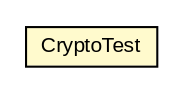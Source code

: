 #!/usr/local/bin/dot
#
# Class diagram 
# Generated by UMLGraph version R5_6-24-gf6e263 (http://www.umlgraph.org/)
#

digraph G {
	edge [fontname="arial",fontsize=10,labelfontname="arial",labelfontsize=10];
	node [fontname="arial",fontsize=10,shape=plaintext];
	nodesep=0.25;
	ranksep=0.5;
	// net.trajano.openidconnect.crypto.test.CryptoTest
	c228 [label=<<table title="net.trajano.openidconnect.crypto.test.CryptoTest" border="0" cellborder="1" cellspacing="0" cellpadding="2" port="p" bgcolor="lemonChiffon" href="./CryptoTest.html">
		<tr><td><table border="0" cellspacing="0" cellpadding="1">
<tr><td align="center" balign="center"> CryptoTest </td></tr>
		</table></td></tr>
		</table>>, URL="./CryptoTest.html", fontname="arial", fontcolor="black", fontsize=10.0];
}

